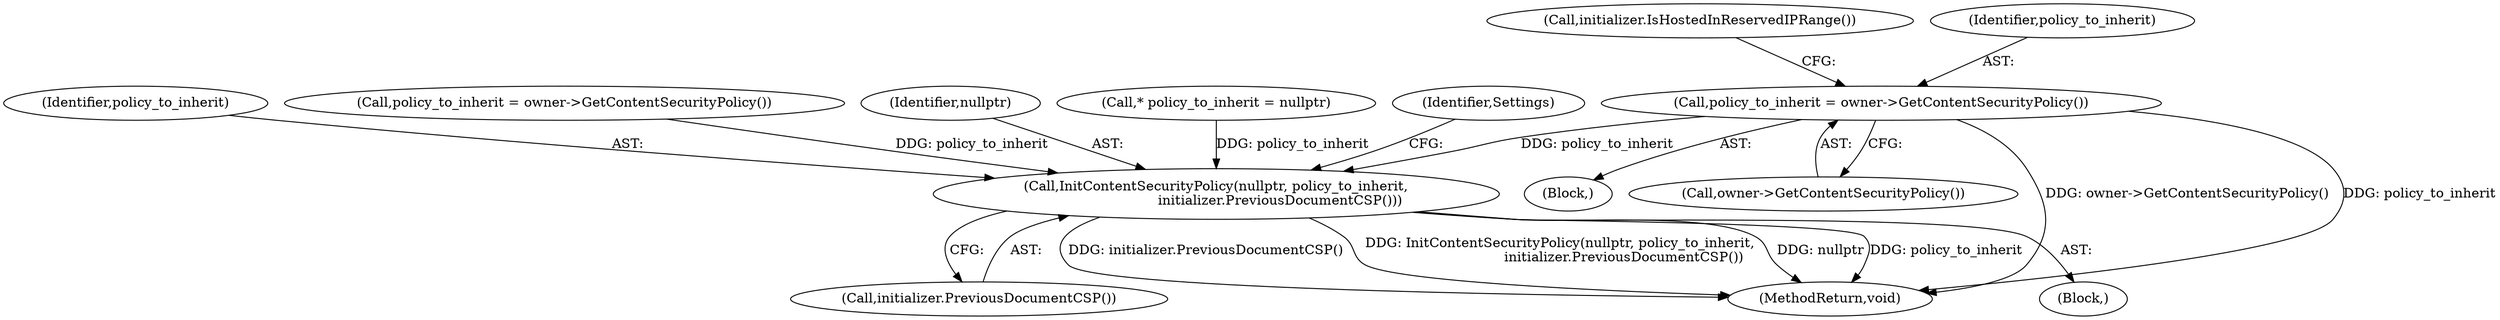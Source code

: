 digraph "1_Chrome_108147dfd1ea159fd3632ef92ccc4ab8952980c7_0@pointer" {
"1000192" [label="(Call,policy_to_inherit = owner->GetContentSecurityPolicy())"];
"1000228" [label="(Call,InitContentSecurityPolicy(nullptr, policy_to_inherit,\n                              initializer.PreviousDocumentCSP()))"];
"1000231" [label="(Call,initializer.PreviousDocumentCSP())"];
"1000194" [label="(Call,owner->GetContentSecurityPolicy())"];
"1000186" [label="(Block,)"];
"1000228" [label="(Call,InitContentSecurityPolicy(nullptr, policy_to_inherit,\n                              initializer.PreviousDocumentCSP()))"];
"1000230" [label="(Identifier,policy_to_inherit)"];
"1000266" [label="(MethodReturn,void)"];
"1000227" [label="(Block,)"];
"1000204" [label="(Call,initializer.IsHostedInReservedIPRange())"];
"1000193" [label="(Identifier,policy_to_inherit)"];
"1000192" [label="(Call,policy_to_inherit = owner->GetContentSecurityPolicy())"];
"1000173" [label="(Call,policy_to_inherit = owner->GetContentSecurityPolicy())"];
"1000229" [label="(Identifier,nullptr)"];
"1000145" [label="(Call,* policy_to_inherit = nullptr)"];
"1000235" [label="(Identifier,Settings)"];
"1000192" -> "1000186"  [label="AST: "];
"1000192" -> "1000194"  [label="CFG: "];
"1000193" -> "1000192"  [label="AST: "];
"1000194" -> "1000192"  [label="AST: "];
"1000204" -> "1000192"  [label="CFG: "];
"1000192" -> "1000266"  [label="DDG: owner->GetContentSecurityPolicy()"];
"1000192" -> "1000266"  [label="DDG: policy_to_inherit"];
"1000192" -> "1000228"  [label="DDG: policy_to_inherit"];
"1000228" -> "1000227"  [label="AST: "];
"1000228" -> "1000231"  [label="CFG: "];
"1000229" -> "1000228"  [label="AST: "];
"1000230" -> "1000228"  [label="AST: "];
"1000231" -> "1000228"  [label="AST: "];
"1000235" -> "1000228"  [label="CFG: "];
"1000228" -> "1000266"  [label="DDG: initializer.PreviousDocumentCSP()"];
"1000228" -> "1000266"  [label="DDG: InitContentSecurityPolicy(nullptr, policy_to_inherit,\n                              initializer.PreviousDocumentCSP())"];
"1000228" -> "1000266"  [label="DDG: nullptr"];
"1000228" -> "1000266"  [label="DDG: policy_to_inherit"];
"1000145" -> "1000228"  [label="DDG: policy_to_inherit"];
"1000173" -> "1000228"  [label="DDG: policy_to_inherit"];
}
